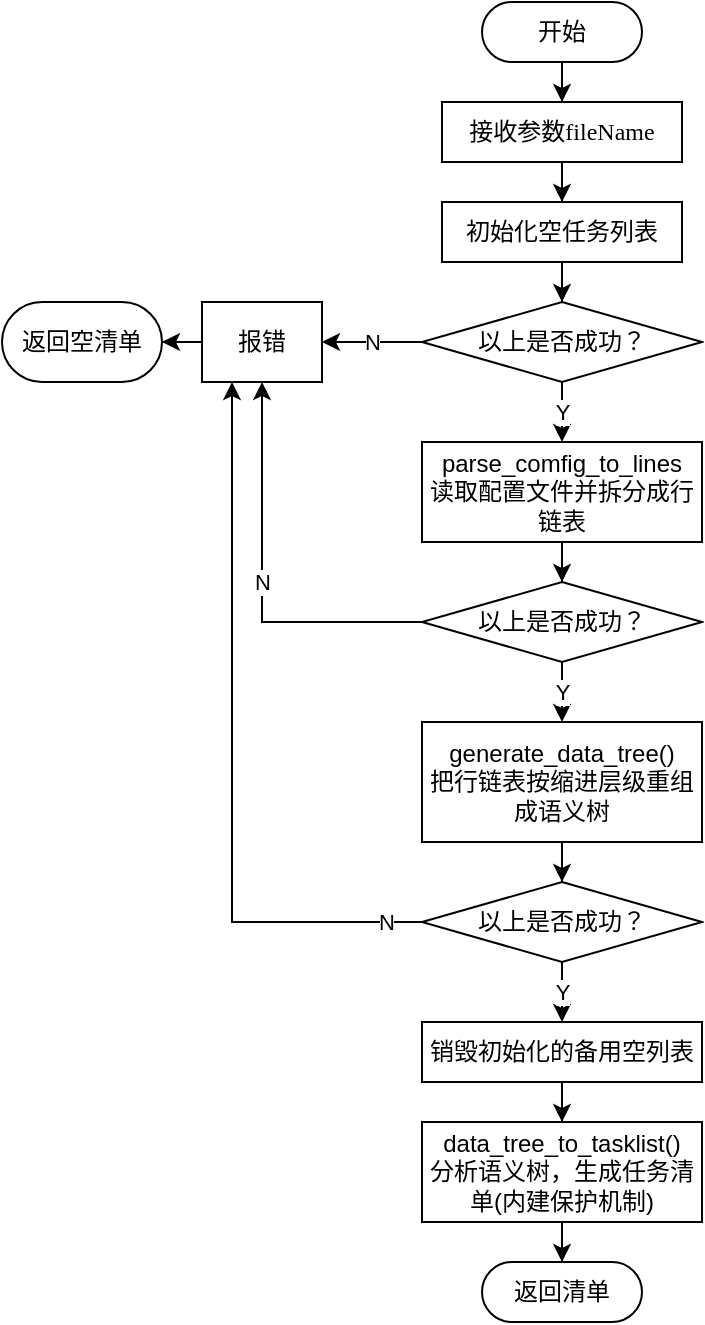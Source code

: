 <mxfile version="20.6.2" type="device" pages="4"><diagram id="YUxdODtr62KyW84giqYw" name="total"><mxGraphModel dx="903" dy="629" grid="1" gridSize="10" guides="1" tooltips="1" connect="1" arrows="1" fold="1" page="1" pageScale="1" pageWidth="1200" pageHeight="1920" math="0" shadow="0"><root><mxCell id="0"/><mxCell id="1" parent="0"/><mxCell id="4WrI3uHWa4znPudiafmS-1" value="" style="edgeStyle=orthogonalEdgeStyle;rounded=0;orthogonalLoop=1;jettySize=auto;html=1;startArrow=none;" edge="1" parent="1" source="SkOpZoUCTDHJ5r0DrFdy-3" target="4WrI3uHWa4znPudiafmS-4"><mxGeometry relative="1" as="geometry"/></mxCell><mxCell id="SkOpZoUCTDHJ5r0DrFdy-5" value="" style="edgeStyle=orthogonalEdgeStyle;rounded=0;orthogonalLoop=1;jettySize=auto;html=1;" edge="1" parent="1" source="4WrI3uHWa4znPudiafmS-2" target="SkOpZoUCTDHJ5r0DrFdy-3"><mxGeometry relative="1" as="geometry"/></mxCell><mxCell id="4WrI3uHWa4znPudiafmS-2" value="开始" style="rounded=1;whiteSpace=wrap;html=1;arcSize=50;" vertex="1" parent="1"><mxGeometry x="560" y="80" width="80" height="30" as="geometry"/></mxCell><mxCell id="4WrI3uHWa4znPudiafmS-3" value="" style="edgeStyle=orthogonalEdgeStyle;rounded=0;orthogonalLoop=1;jettySize=auto;html=1;fontFamily=Lucida Console;" edge="1" parent="1" source="4WrI3uHWa4znPudiafmS-4" target="SkOpZoUCTDHJ5r0DrFdy-1"><mxGeometry relative="1" as="geometry"><mxPoint x="600" y="200" as="targetPoint"/></mxGeometry></mxCell><mxCell id="4WrI3uHWa4znPudiafmS-4" value="&lt;font face=&quot;Lucida Console&quot;&gt;初始化空任务列表&lt;/font&gt;" style="rounded=0;whiteSpace=wrap;html=1;" vertex="1" parent="1"><mxGeometry x="540" y="180" width="120" height="30" as="geometry"/></mxCell><mxCell id="SkOpZoUCTDHJ5r0DrFdy-7" value="Y" style="edgeStyle=orthogonalEdgeStyle;rounded=0;orthogonalLoop=1;jettySize=auto;html=1;" edge="1" parent="1" source="SkOpZoUCTDHJ5r0DrFdy-1" target="SkOpZoUCTDHJ5r0DrFdy-6"><mxGeometry relative="1" as="geometry"/></mxCell><mxCell id="SkOpZoUCTDHJ5r0DrFdy-9" value="N" style="edgeStyle=orthogonalEdgeStyle;rounded=0;orthogonalLoop=1;jettySize=auto;html=1;" edge="1" parent="1" source="SkOpZoUCTDHJ5r0DrFdy-1" target="SkOpZoUCTDHJ5r0DrFdy-8"><mxGeometry relative="1" as="geometry"/></mxCell><mxCell id="SkOpZoUCTDHJ5r0DrFdy-1" value="以上是否成功？" style="rhombus;whiteSpace=wrap;html=1;rounded=0;" vertex="1" parent="1"><mxGeometry x="530" y="230" width="140" height="40" as="geometry"/></mxCell><mxCell id="SkOpZoUCTDHJ5r0DrFdy-3" value="&lt;font face=&quot;Lucida Console&quot;&gt;接收参数fileName&lt;/font&gt;" style="rounded=0;whiteSpace=wrap;html=1;" vertex="1" parent="1"><mxGeometry x="540" y="130" width="120" height="30" as="geometry"/></mxCell><mxCell id="SkOpZoUCTDHJ5r0DrFdy-17" value="" style="edgeStyle=orthogonalEdgeStyle;rounded=0;orthogonalLoop=1;jettySize=auto;html=1;" edge="1" parent="1" source="SkOpZoUCTDHJ5r0DrFdy-6" target="SkOpZoUCTDHJ5r0DrFdy-16"><mxGeometry relative="1" as="geometry"/></mxCell><mxCell id="SkOpZoUCTDHJ5r0DrFdy-6" value="parse_comfig_to_lines&lt;br&gt;读取配置文件并拆分成行链表" style="rounded=0;whiteSpace=wrap;html=1;" vertex="1" parent="1"><mxGeometry x="530" y="300" width="140" height="50" as="geometry"/></mxCell><mxCell id="SkOpZoUCTDHJ5r0DrFdy-11" value="" style="edgeStyle=orthogonalEdgeStyle;rounded=0;orthogonalLoop=1;jettySize=auto;html=1;" edge="1" parent="1" source="SkOpZoUCTDHJ5r0DrFdy-8" target="SkOpZoUCTDHJ5r0DrFdy-10"><mxGeometry relative="1" as="geometry"/></mxCell><mxCell id="SkOpZoUCTDHJ5r0DrFdy-8" value="&lt;font face=&quot;Lucida Console&quot;&gt;报错&lt;/font&gt;" style="rounded=0;whiteSpace=wrap;html=1;" vertex="1" parent="1"><mxGeometry x="420" y="230" width="60" height="40" as="geometry"/></mxCell><mxCell id="SkOpZoUCTDHJ5r0DrFdy-10" value="返回空清单" style="rounded=1;whiteSpace=wrap;html=1;arcSize=50;" vertex="1" parent="1"><mxGeometry x="320" y="230" width="80" height="40" as="geometry"/></mxCell><mxCell id="SkOpZoUCTDHJ5r0DrFdy-23" value="" style="edgeStyle=orthogonalEdgeStyle;rounded=0;orthogonalLoop=1;jettySize=auto;html=1;" edge="1" parent="1" source="SkOpZoUCTDHJ5r0DrFdy-12" target="SkOpZoUCTDHJ5r0DrFdy-25"><mxGeometry relative="1" as="geometry"><mxPoint x="790" y="510" as="targetPoint"/></mxGeometry></mxCell><mxCell id="SkOpZoUCTDHJ5r0DrFdy-12" value="generate_data_tree()&lt;br&gt;把行链表按缩进层级重组成语义树" style="rounded=0;whiteSpace=wrap;html=1;" vertex="1" parent="1"><mxGeometry x="530" y="440" width="140" height="60" as="geometry"/></mxCell><mxCell id="SkOpZoUCTDHJ5r0DrFdy-30" value="" style="edgeStyle=orthogonalEdgeStyle;rounded=0;orthogonalLoop=1;jettySize=auto;html=1;" edge="1" parent="1" source="SkOpZoUCTDHJ5r0DrFdy-14" target="SkOpZoUCTDHJ5r0DrFdy-29"><mxGeometry relative="1" as="geometry"/></mxCell><mxCell id="SkOpZoUCTDHJ5r0DrFdy-14" value="data_tree_to_tasklist()&lt;br&gt;分析语义树，生成任务清单(内建保护机制)" style="rounded=0;whiteSpace=wrap;html=1;" vertex="1" parent="1"><mxGeometry x="530" y="640" width="140" height="50" as="geometry"/></mxCell><mxCell id="SkOpZoUCTDHJ5r0DrFdy-18" value="N" style="edgeStyle=orthogonalEdgeStyle;rounded=0;orthogonalLoop=1;jettySize=auto;html=1;" edge="1" parent="1" source="SkOpZoUCTDHJ5r0DrFdy-16" target="SkOpZoUCTDHJ5r0DrFdy-8"><mxGeometry relative="1" as="geometry"/></mxCell><mxCell id="SkOpZoUCTDHJ5r0DrFdy-19" value="Y" style="edgeStyle=orthogonalEdgeStyle;rounded=0;orthogonalLoop=1;jettySize=auto;html=1;" edge="1" parent="1" source="SkOpZoUCTDHJ5r0DrFdy-16" target="SkOpZoUCTDHJ5r0DrFdy-12"><mxGeometry relative="1" as="geometry"/></mxCell><mxCell id="SkOpZoUCTDHJ5r0DrFdy-16" value="以上是否成功？" style="rhombus;whiteSpace=wrap;html=1;rounded=0;" vertex="1" parent="1"><mxGeometry x="530" y="370" width="140" height="40" as="geometry"/></mxCell><mxCell id="SkOpZoUCTDHJ5r0DrFdy-24" value="" style="edgeStyle=orthogonalEdgeStyle;rounded=0;orthogonalLoop=1;jettySize=auto;html=1;" edge="1" parent="1" source="SkOpZoUCTDHJ5r0DrFdy-22" target="SkOpZoUCTDHJ5r0DrFdy-14"><mxGeometry relative="1" as="geometry"/></mxCell><mxCell id="SkOpZoUCTDHJ5r0DrFdy-22" value="销毁初始化的备用空列表" style="rounded=0;whiteSpace=wrap;html=1;" vertex="1" parent="1"><mxGeometry x="530" y="590" width="140" height="30" as="geometry"/></mxCell><mxCell id="SkOpZoUCTDHJ5r0DrFdy-26" value="Y" style="edgeStyle=orthogonalEdgeStyle;rounded=0;orthogonalLoop=1;jettySize=auto;html=1;" edge="1" parent="1" source="SkOpZoUCTDHJ5r0DrFdy-25" target="SkOpZoUCTDHJ5r0DrFdy-22"><mxGeometry relative="1" as="geometry"/></mxCell><mxCell id="SkOpZoUCTDHJ5r0DrFdy-27" style="edgeStyle=orthogonalEdgeStyle;rounded=0;orthogonalLoop=1;jettySize=auto;html=1;entryX=0.25;entryY=1;entryDx=0;entryDy=0;" edge="1" parent="1" source="SkOpZoUCTDHJ5r0DrFdy-25" target="SkOpZoUCTDHJ5r0DrFdy-8"><mxGeometry relative="1" as="geometry"><mxPoint x="430" y="310" as="targetPoint"/></mxGeometry></mxCell><mxCell id="SkOpZoUCTDHJ5r0DrFdy-28" value="N" style="edgeLabel;html=1;align=center;verticalAlign=middle;resizable=0;points=[];" vertex="1" connectable="0" parent="SkOpZoUCTDHJ5r0DrFdy-27"><mxGeometry x="-0.901" relative="1" as="geometry"><mxPoint as="offset"/></mxGeometry></mxCell><mxCell id="SkOpZoUCTDHJ5r0DrFdy-25" value="以上是否成功？" style="rhombus;whiteSpace=wrap;html=1;rounded=0;" vertex="1" parent="1"><mxGeometry x="530" y="520" width="140" height="40" as="geometry"/></mxCell><mxCell id="SkOpZoUCTDHJ5r0DrFdy-29" value="返回清单" style="rounded=1;whiteSpace=wrap;html=1;arcSize=50;" vertex="1" parent="1"><mxGeometry x="560" y="710" width="80" height="30" as="geometry"/></mxCell></root></mxGraphModel></diagram><diagram id="DCgyr74LZz-VPFHmiEoO" name="parse_config_to_lines(char *)"><mxGraphModel dx="1038" dy="645" grid="1" gridSize="10" guides="1" tooltips="1" connect="1" arrows="1" fold="1" page="1" pageScale="1" pageWidth="1200" pageHeight="1920" math="0" shadow="0"><root><mxCell id="0"/><mxCell id="1" parent="0"/><mxCell id="VHVYpVzmPlSsRfHJ1H5M-3" value="" style="edgeStyle=orthogonalEdgeStyle;rounded=0;orthogonalLoop=1;jettySize=auto;html=1;" parent="1" source="VHVYpVzmPlSsRfHJ1H5M-1" target="VHVYpVzmPlSsRfHJ1H5M-2" edge="1"><mxGeometry relative="1" as="geometry"/></mxCell><mxCell id="VHVYpVzmPlSsRfHJ1H5M-1" value="开始" style="rounded=1;whiteSpace=wrap;html=1;arcSize=50;" parent="1" vertex="1"><mxGeometry x="560" y="60" width="80" height="40" as="geometry"/></mxCell><mxCell id="VHVYpVzmPlSsRfHJ1H5M-5" value="" style="edgeStyle=orthogonalEdgeStyle;rounded=0;orthogonalLoop=1;jettySize=auto;html=1;fontFamily=Lucida Console;" parent="1" source="VHVYpVzmPlSsRfHJ1H5M-2" target="VHVYpVzmPlSsRfHJ1H5M-4" edge="1"><mxGeometry relative="1" as="geometry"/></mxCell><mxCell id="VHVYpVzmPlSsRfHJ1H5M-2" value="&lt;font face=&quot;Lucida Console&quot;&gt;接收参数fileName&lt;/font&gt;" style="rounded=0;whiteSpace=wrap;html=1;" parent="1" vertex="1"><mxGeometry x="540" y="140" width="120" height="40" as="geometry"/></mxCell><mxCell id="VHVYpVzmPlSsRfHJ1H5M-11" value="" style="edgeStyle=orthogonalEdgeStyle;rounded=0;orthogonalLoop=1;jettySize=auto;html=1;fontFamily=Lucida Console;" parent="1" source="VHVYpVzmPlSsRfHJ1H5M-4" target="VHVYpVzmPlSsRfHJ1H5M-9" edge="1"><mxGeometry relative="1" as="geometry"><mxPoint x="600.029" y="290.012" as="targetPoint"/></mxGeometry></mxCell><mxCell id="VHVYpVzmPlSsRfHJ1H5M-4" value="&lt;font face=&quot;Lucida Console&quot;&gt;初始化parsed structure&lt;/font&gt;" style="rounded=0;whiteSpace=wrap;html=1;" parent="1" vertex="1"><mxGeometry x="540" y="220" width="120" height="40" as="geometry"/></mxCell><mxCell id="VHVYpVzmPlSsRfHJ1H5M-13" value="" style="edgeStyle=orthogonalEdgeStyle;rounded=0;orthogonalLoop=1;jettySize=auto;html=1;fontFamily=Lucida Console;fontSize=12;" parent="1" source="VHVYpVzmPlSsRfHJ1H5M-9" target="VHVYpVzmPlSsRfHJ1H5M-12" edge="1"><mxGeometry relative="1" as="geometry"/></mxCell><mxCell id="VHVYpVzmPlSsRfHJ1H5M-9" value="&lt;font face=&quot;Lucida Console&quot;&gt;打开文件fileName,得*&lt;span style=&quot;background-color: rgb(255, 255, 255);&quot;&gt;&lt;font style=&quot;font-size: 12px;&quot;&gt;cfg_file&lt;/font&gt;&lt;/span&gt;&lt;/font&gt;" style="rounded=0;whiteSpace=wrap;html=1;" parent="1" vertex="1"><mxGeometry x="540" y="300" width="120" height="40" as="geometry"/></mxCell><mxCell id="VHVYpVzmPlSsRfHJ1H5M-15" value="N" style="edgeStyle=orthogonalEdgeStyle;rounded=0;orthogonalLoop=1;jettySize=auto;html=1;fontFamily=Lucida Console;fontSize=12;" parent="1" source="VHVYpVzmPlSsRfHJ1H5M-12" target="VHVYpVzmPlSsRfHJ1H5M-14" edge="1"><mxGeometry relative="1" as="geometry"/></mxCell><mxCell id="VHVYpVzmPlSsRfHJ1H5M-19" value="Y" style="edgeStyle=orthogonalEdgeStyle;rounded=0;orthogonalLoop=1;jettySize=auto;html=1;fontFamily=Lucida Console;fontSize=12;" parent="1" source="VHVYpVzmPlSsRfHJ1H5M-12" target="VHVYpVzmPlSsRfHJ1H5M-18" edge="1"><mxGeometry x="0.2" relative="1" as="geometry"><mxPoint as="offset"/></mxGeometry></mxCell><mxCell id="VHVYpVzmPlSsRfHJ1H5M-12" value="以上是否成功？" style="rhombus;whiteSpace=wrap;html=1;rounded=0;" parent="1" vertex="1"><mxGeometry x="530" y="370" width="140" height="60" as="geometry"/></mxCell><mxCell id="VHVYpVzmPlSsRfHJ1H5M-14" value="报错退出" style="rounded=1;whiteSpace=wrap;html=1;arcSize=50;" parent="1" vertex="1"><mxGeometry x="240" y="380" width="80" height="40" as="geometry"/></mxCell><mxCell id="VHVYpVzmPlSsRfHJ1H5M-21" value="" style="edgeStyle=orthogonalEdgeStyle;rounded=0;orthogonalLoop=1;jettySize=auto;html=1;fontFamily=Lucida Console;fontSize=12;" parent="1" source="VHVYpVzmPlSsRfHJ1H5M-18" target="VHVYpVzmPlSsRfHJ1H5M-20" edge="1"><mxGeometry relative="1" as="geometry"/></mxCell><mxCell id="VHVYpVzmPlSsRfHJ1H5M-18" value="&lt;font face=&quot;Lucida Console&quot;&gt;初始化行缓冲区&lt;br&gt;char *buffer&lt;br&gt;&lt;/font&gt;" style="rounded=0;whiteSpace=wrap;html=1;" parent="1" vertex="1"><mxGeometry x="540" y="460" width="120" height="40" as="geometry"/></mxCell><mxCell id="VHVYpVzmPlSsRfHJ1H5M-23" value="" style="edgeStyle=orthogonalEdgeStyle;rounded=0;orthogonalLoop=1;jettySize=auto;html=1;fontFamily=Lucida Console;fontSize=12;" parent="1" source="VHVYpVzmPlSsRfHJ1H5M-20" target="VHVYpVzmPlSsRfHJ1H5M-22" edge="1"><mxGeometry relative="1" as="geometry"/></mxCell><mxCell id="VHVYpVzmPlSsRfHJ1H5M-20" value="&lt;font face=&quot;Lucida Console&quot;&gt;读入一行&lt;/font&gt;" style="rounded=0;whiteSpace=wrap;html=1;" parent="1" vertex="1"><mxGeometry x="540" y="540" width="120" height="40" as="geometry"/></mxCell><mxCell id="VHVYpVzmPlSsRfHJ1H5M-25" value="N" style="edgeStyle=orthogonalEdgeStyle;rounded=0;orthogonalLoop=1;jettySize=auto;html=1;fontFamily=Lucida Console;fontSize=12;" parent="1" source="VHVYpVzmPlSsRfHJ1H5M-22" target="VHVYpVzmPlSsRfHJ1H5M-24" edge="1"><mxGeometry x="0.2" relative="1" as="geometry"><mxPoint as="offset"/></mxGeometry></mxCell><mxCell id="VHVYpVzmPlSsRfHJ1H5M-27" value="Y" style="edgeStyle=orthogonalEdgeStyle;rounded=0;orthogonalLoop=1;jettySize=auto;html=1;fontFamily=Lucida Console;fontSize=12;" parent="1" source="VHVYpVzmPlSsRfHJ1H5M-22" target="VHVYpVzmPlSsRfHJ1H5M-26" edge="1"><mxGeometry x="-0.913" relative="1" as="geometry"><Array as="points"><mxPoint x="840" y="640"/><mxPoint x="840" y="1440"/></Array><mxPoint as="offset"/></mxGeometry></mxCell><mxCell id="VHVYpVzmPlSsRfHJ1H5M-22" value="&lt;font face=&quot;Lucida Console&quot;&gt;是否返回NULL?&lt;/font&gt;" style="rhombus;whiteSpace=wrap;html=1;rounded=0;" parent="1" vertex="1"><mxGeometry x="530" y="610" width="140" height="60" as="geometry"/></mxCell><mxCell id="VHVYpVzmPlSsRfHJ1H5M-29" value="" style="edgeStyle=orthogonalEdgeStyle;rounded=0;orthogonalLoop=1;jettySize=auto;html=1;fontFamily=Lucida Console;fontSize=12;" parent="1" source="VHVYpVzmPlSsRfHJ1H5M-24" target="VHVYpVzmPlSsRfHJ1H5M-28" edge="1"><mxGeometry relative="1" as="geometry"/></mxCell><mxCell id="VHVYpVzmPlSsRfHJ1H5M-24" value="&lt;font face=&quot;Lucida Console&quot;&gt;parsed_structure&lt;br&gt;末尾附加一个&lt;/font&gt;&lt;span style=&quot;font-family: &amp;quot;Lucida Console&amp;quot;;&quot;&gt;子节点&lt;/span&gt;&lt;font face=&quot;Lucida Console&quot;&gt;&lt;br&gt;&lt;/font&gt;" style="rounded=0;whiteSpace=wrap;html=1;" parent="1" vertex="1"><mxGeometry x="540" y="700" width="120" height="40" as="geometry"/></mxCell><mxCell id="VHVYpVzmPlSsRfHJ1H5M-53" value="" style="edgeStyle=orthogonalEdgeStyle;rounded=0;orthogonalLoop=1;jettySize=auto;html=1;fontFamily=Lucida Console;fontSize=12;" parent="1" source="VHVYpVzmPlSsRfHJ1H5M-26" target="VHVYpVzmPlSsRfHJ1H5M-52" edge="1"><mxGeometry relative="1" as="geometry"/></mxCell><mxCell id="VHVYpVzmPlSsRfHJ1H5M-26" value="最后一个节点接地" style="rounded=0;whiteSpace=wrap;html=1;" parent="1" vertex="1"><mxGeometry x="540" y="1420" width="120" height="40" as="geometry"/></mxCell><mxCell id="VHVYpVzmPlSsRfHJ1H5M-31" value="" style="edgeStyle=orthogonalEdgeStyle;rounded=0;orthogonalLoop=1;jettySize=auto;html=1;fontFamily=Lucida Console;fontSize=12;" parent="1" source="VHVYpVzmPlSsRfHJ1H5M-28" target="VHVYpVzmPlSsRfHJ1H5M-30" edge="1"><mxGeometry relative="1" as="geometry"/></mxCell><mxCell id="VHVYpVzmPlSsRfHJ1H5M-28" value="&lt;font face=&quot;Lucida Console&quot;&gt;计算缩进层级&lt;br&gt;放入子节点&lt;/font&gt;" style="rounded=0;whiteSpace=wrap;html=1;" parent="1" vertex="1"><mxGeometry x="540" y="780" width="120" height="40" as="geometry"/></mxCell><mxCell id="VHVYpVzmPlSsRfHJ1H5M-33" value="" style="edgeStyle=orthogonalEdgeStyle;rounded=0;orthogonalLoop=1;jettySize=auto;html=1;fontFamily=Lucida Console;fontSize=12;" parent="1" source="VHVYpVzmPlSsRfHJ1H5M-30" target="VHVYpVzmPlSsRfHJ1H5M-32" edge="1"><mxGeometry relative="1" as="geometry"/></mxCell><mxCell id="VHVYpVzmPlSsRfHJ1H5M-30" value="&lt;font face=&quot;Lucida Console&quot;&gt;读取一行直到&quot;:&quot;&lt;br&gt;放入末尾节点.name&lt;br&gt;&lt;/font&gt;" style="rounded=0;whiteSpace=wrap;html=1;" parent="1" vertex="1"><mxGeometry x="540" y="860" width="120" height="40" as="geometry"/></mxCell><mxCell id="VHVYpVzmPlSsRfHJ1H5M-35" value="" style="edgeStyle=orthogonalEdgeStyle;rounded=0;orthogonalLoop=1;jettySize=auto;html=1;fontFamily=Lucida Console;fontSize=12;" parent="1" source="VHVYpVzmPlSsRfHJ1H5M-32" target="VHVYpVzmPlSsRfHJ1H5M-36" edge="1"><mxGeometry relative="1" as="geometry"><mxPoint x="600" y="1040" as="targetPoint"/></mxGeometry></mxCell><mxCell id="VHVYpVzmPlSsRfHJ1H5M-32" value="&lt;font face=&quot;Lucida Console&quot;&gt;忽略&quot;: &quot;, 扫描剩下内容直到双引号闭合或行尾或碰到注释&lt;br&gt;&lt;/font&gt;" style="rounded=0;whiteSpace=wrap;html=1;" parent="1" vertex="1"><mxGeometry x="540" y="940" width="120" height="60" as="geometry"/></mxCell><mxCell id="VHVYpVzmPlSsRfHJ1H5M-38" value="0" style="edgeStyle=orthogonalEdgeStyle;rounded=0;orthogonalLoop=1;jettySize=auto;html=1;fontFamily=Lucida Console;fontSize=12;" parent="1" source="VHVYpVzmPlSsRfHJ1H5M-36" target="VHVYpVzmPlSsRfHJ1H5M-37" edge="1"><mxGeometry x="-0.7" relative="1" as="geometry"><mxPoint as="offset"/></mxGeometry></mxCell><mxCell id="VHVYpVzmPlSsRfHJ1H5M-40" value="-1" style="edgeStyle=orthogonalEdgeStyle;rounded=0;orthogonalLoop=1;jettySize=auto;html=1;fontFamily=Lucida Console;fontSize=12;" parent="1" source="VHVYpVzmPlSsRfHJ1H5M-36" target="VHVYpVzmPlSsRfHJ1H5M-39" edge="1"><mxGeometry x="-0.7" relative="1" as="geometry"><mxPoint as="offset"/></mxGeometry></mxCell><mxCell id="VHVYpVzmPlSsRfHJ1H5M-42" value="&amp;gt;0" style="edgeStyle=orthogonalEdgeStyle;rounded=0;orthogonalLoop=1;jettySize=auto;html=1;fontFamily=Lucida Console;fontSize=12;" parent="1" source="VHVYpVzmPlSsRfHJ1H5M-36" target="VHVYpVzmPlSsRfHJ1H5M-41" edge="1"><mxGeometry relative="1" as="geometry"/></mxCell><mxCell id="VHVYpVzmPlSsRfHJ1H5M-36" value="&lt;font face=&quot;Lucida Console&quot;&gt;判断大小&lt;/font&gt;" style="rhombus;whiteSpace=wrap;html=1;rounded=0;" parent="1" vertex="1"><mxGeometry x="530" y="1040" width="140" height="60" as="geometry"/></mxCell><mxCell id="VHVYpVzmPlSsRfHJ1H5M-47" style="edgeStyle=orthogonalEdgeStyle;rounded=0;orthogonalLoop=1;jettySize=auto;html=1;fontFamily=Lucida Console;fontSize=12;" parent="1" source="VHVYpVzmPlSsRfHJ1H5M-37" target="VHVYpVzmPlSsRfHJ1H5M-45" edge="1"><mxGeometry relative="1" as="geometry"><Array as="points"><mxPoint x="740" y="1340"/></Array></mxGeometry></mxCell><mxCell id="VHVYpVzmPlSsRfHJ1H5M-37" value="&lt;font face=&quot;Lucida Console&quot;&gt;末尾节点.value &lt;br&gt;= NULL&lt;/font&gt;" style="whiteSpace=wrap;html=1;rounded=0;" parent="1" vertex="1"><mxGeometry x="680" y="1180" width="120" height="40" as="geometry"/></mxCell><mxCell id="VHVYpVzmPlSsRfHJ1H5M-50" value="" style="edgeStyle=orthogonalEdgeStyle;rounded=0;orthogonalLoop=1;jettySize=auto;html=1;fontFamily=Lucida Console;fontSize=12;" parent="1" source="VHVYpVzmPlSsRfHJ1H5M-39" target="VHVYpVzmPlSsRfHJ1H5M-49" edge="1"><mxGeometry relative="1" as="geometry"/></mxCell><mxCell id="VHVYpVzmPlSsRfHJ1H5M-39" value="报错&quot;引号没有闭合&quot;" style="whiteSpace=wrap;html=1;rounded=0;" parent="1" vertex="1"><mxGeometry x="400" y="1180" width="120" height="40" as="geometry"/></mxCell><mxCell id="VHVYpVzmPlSsRfHJ1H5M-44" value="" style="edgeStyle=orthogonalEdgeStyle;rounded=0;orthogonalLoop=1;jettySize=auto;html=1;fontFamily=Lucida Console;fontSize=12;" parent="1" source="VHVYpVzmPlSsRfHJ1H5M-41" target="VHVYpVzmPlSsRfHJ1H5M-43" edge="1"><mxGeometry relative="1" as="geometry"/></mxCell><mxCell id="VHVYpVzmPlSsRfHJ1H5M-41" value="&lt;font face=&quot;Lucida Console&quot;&gt;末尾节点申请内存&lt;/font&gt;" style="whiteSpace=wrap;html=1;rounded=0;" parent="1" vertex="1"><mxGeometry x="540" y="1140" width="120" height="40" as="geometry"/></mxCell><mxCell id="VHVYpVzmPlSsRfHJ1H5M-46" value="" style="edgeStyle=orthogonalEdgeStyle;rounded=0;orthogonalLoop=1;jettySize=auto;html=1;fontFamily=Lucida Console;fontSize=12;" parent="1" source="VHVYpVzmPlSsRfHJ1H5M-43" target="VHVYpVzmPlSsRfHJ1H5M-45" edge="1"><mxGeometry relative="1" as="geometry"/></mxCell><mxCell id="VHVYpVzmPlSsRfHJ1H5M-43" value="&lt;font face=&quot;Lucida Console&quot;&gt;copy末尾节点&lt;/font&gt;" style="whiteSpace=wrap;html=1;rounded=0;" parent="1" vertex="1"><mxGeometry x="540" y="1220" width="120" height="40" as="geometry"/></mxCell><mxCell id="VHVYpVzmPlSsRfHJ1H5M-51" style="edgeStyle=orthogonalEdgeStyle;rounded=0;orthogonalLoop=1;jettySize=auto;html=1;entryX=0;entryY=0.5;entryDx=0;entryDy=0;fontFamily=Lucida Console;fontSize=12;" parent="1" source="VHVYpVzmPlSsRfHJ1H5M-45" target="VHVYpVzmPlSsRfHJ1H5M-22" edge="1"><mxGeometry relative="1" as="geometry"><Array as="points"><mxPoint x="380" y="1340"/><mxPoint x="380" y="640"/></Array></mxGeometry></mxCell><mxCell id="VHVYpVzmPlSsRfHJ1H5M-45" value="指针移动到尾节点" style="whiteSpace=wrap;html=1;rounded=0;" parent="1" vertex="1"><mxGeometry x="540" y="1320" width="120" height="40" as="geometry"/></mxCell><mxCell id="VHVYpVzmPlSsRfHJ1H5M-49" value="退出" style="rounded=1;whiteSpace=wrap;html=1;arcSize=50;" parent="1" vertex="1"><mxGeometry x="240" y="1180" width="80" height="40" as="geometry"/></mxCell><mxCell id="VHVYpVzmPlSsRfHJ1H5M-55" value="" style="edgeStyle=orthogonalEdgeStyle;rounded=0;orthogonalLoop=1;jettySize=auto;html=1;fontFamily=Lucida Console;fontSize=12;" parent="1" source="VHVYpVzmPlSsRfHJ1H5M-52" target="VHVYpVzmPlSsRfHJ1H5M-54" edge="1"><mxGeometry relative="1" as="geometry"/></mxCell><mxCell id="VHVYpVzmPlSsRfHJ1H5M-52" value="还原文本行链表的Current元素" style="rounded=0;whiteSpace=wrap;html=1;" parent="1" vertex="1"><mxGeometry x="540" y="1500" width="120" height="40" as="geometry"/></mxCell><mxCell id="VHVYpVzmPlSsRfHJ1H5M-54" value="返回链表" style="rounded=1;whiteSpace=wrap;html=1;arcSize=50;" parent="1" vertex="1"><mxGeometry x="550" y="1580" width="100" height="40" as="geometry"/></mxCell></root></mxGraphModel></diagram><diagram id="jrMFqXt75p842jGojLew" name="generate_data_tree"><mxGraphModel dx="148" dy="179" grid="1" gridSize="10" guides="1" tooltips="1" connect="1" arrows="1" fold="1" page="1" pageScale="1" pageWidth="1920" pageHeight="1200" math="0" shadow="0"><root><mxCell id="0"/><mxCell id="1" parent="0"/><mxCell id="JCz-xa9GscAq3Do1sqIe-3" value="" style="edgeStyle=orthogonalEdgeStyle;rounded=0;orthogonalLoop=1;jettySize=auto;html=1;" parent="1" source="JCz-xa9GscAq3Do1sqIe-1" target="JCz-xa9GscAq3Do1sqIe-2" edge="1"><mxGeometry relative="1" as="geometry"/></mxCell><mxCell id="JCz-xa9GscAq3Do1sqIe-1" value="开始" style="rounded=1;whiteSpace=wrap;html=1;arcSize=50;" parent="1" vertex="1"><mxGeometry x="920" y="40" width="80" height="40" as="geometry"/></mxCell><mxCell id="5zkgvhxFY956qeXhgyEp-2" value="" style="edgeStyle=orthogonalEdgeStyle;rounded=0;orthogonalLoop=1;jettySize=auto;html=1;fontColor=#000000;" parent="1" source="JCz-xa9GscAq3Do1sqIe-2" target="5zkgvhxFY956qeXhgyEp-1" edge="1"><mxGeometry relative="1" as="geometry"/></mxCell><mxCell id="JCz-xa9GscAq3Do1sqIe-2" value="&lt;font style=&quot;font-size: 12px;&quot; face=&quot;Lucida Console&quot;&gt;接受参数parsed_text&lt;/font&gt;&lt;span style=&quot;font-family: &amp;quot;Lucida Console&amp;quot;; background-color: rgb(255, 255, 255);&quot;&gt;并检查&lt;/span&gt;&lt;font style=&quot;font-size: 12px;&quot; face=&quot;Lucida Console&quot;&gt;&lt;br&gt;&lt;/font&gt;" style="rounded=0;whiteSpace=wrap;html=1;" parent="1" vertex="1"><mxGeometry x="900" y="100" width="120" height="60" as="geometry"/></mxCell><mxCell id="5zkgvhxFY956qeXhgyEp-4" value="" style="edgeStyle=orthogonalEdgeStyle;rounded=0;orthogonalLoop=1;jettySize=auto;html=1;fontFamily=Lucida Console;fontColor=#000000;" parent="1" source="5zkgvhxFY956qeXhgyEp-1" target="5zkgvhxFY956qeXhgyEp-3" edge="1"><mxGeometry relative="1" as="geometry"><Array as="points"><mxPoint x="960" y="250"/><mxPoint x="960" y="250"/></Array></mxGeometry></mxCell><mxCell id="5zkgvhxFY956qeXhgyEp-1" value="&lt;font face=&quot;Lucida Console&quot;&gt;取出头节点指针为parsed_head&lt;/font&gt;" style="rounded=0;whiteSpace=wrap;html=1;" parent="1" vertex="1"><mxGeometry x="900" y="180" width="120" height="40" as="geometry"/></mxCell><mxCell id="5zkgvhxFY956qeXhgyEp-13" value="" style="swimlane;startSize=0;fontFamily=Lucida Console;fontSize=12;fontColor=#000000;dashed=1;" parent="1" vertex="1"><mxGeometry x="860" y="460" width="200" height="200" as="geometry"><mxRectangle x="460" y="500" width="50" height="40" as="alternateBounds"/></mxGeometry></mxCell><mxCell id="5zkgvhxFY956qeXhgyEp-6" value="创建指针栈" style="rounded=0;whiteSpace=wrap;html=1;" parent="5zkgvhxFY956qeXhgyEp-13" vertex="1"><mxGeometry x="40" y="20" width="120" height="40" as="geometry"/></mxCell><mxCell id="5zkgvhxFY956qeXhgyEp-8" value="栈底指向头节点" style="rounded=0;whiteSpace=wrap;html=1;" parent="5zkgvhxFY956qeXhgyEp-13" vertex="1"><mxGeometry x="40" y="80" width="120" height="40" as="geometry"/></mxCell><mxCell id="5zkgvhxFY956qeXhgyEp-9" value="" style="edgeStyle=orthogonalEdgeStyle;rounded=0;orthogonalLoop=1;jettySize=auto;html=1;fontFamily=Lucida Console;fontColor=#000000;" parent="5zkgvhxFY956qeXhgyEp-13" source="5zkgvhxFY956qeXhgyEp-6" target="5zkgvhxFY956qeXhgyEp-8" edge="1"><mxGeometry relative="1" as="geometry"/></mxCell><mxCell id="5zkgvhxFY956qeXhgyEp-10" value="栈顶与栈底下移一位" style="rounded=0;whiteSpace=wrap;html=1;" parent="5zkgvhxFY956qeXhgyEp-13" vertex="1"><mxGeometry x="40" y="140" width="120" height="40" as="geometry"/></mxCell><mxCell id="5zkgvhxFY956qeXhgyEp-11" value="" style="edgeStyle=orthogonalEdgeStyle;rounded=0;orthogonalLoop=1;jettySize=auto;html=1;fontFamily=Lucida Console;fontColor=#000000;" parent="5zkgvhxFY956qeXhgyEp-13" source="5zkgvhxFY956qeXhgyEp-8" target="5zkgvhxFY956qeXhgyEp-10" edge="1"><mxGeometry relative="1" as="geometry"/></mxCell><mxCell id="-pHp9-1YY1xkFoAtZjyM-2" value="" style="edgeStyle=orthogonalEdgeStyle;rounded=0;orthogonalLoop=1;jettySize=auto;html=1;" edge="1" parent="1" source="5zkgvhxFY956qeXhgyEp-15" target="-pHp9-1YY1xkFoAtZjyM-1"><mxGeometry relative="1" as="geometry"/></mxCell><mxCell id="5zkgvhxFY956qeXhgyEp-15" value="&lt;font face=&quot;Lucida Console&quot;&gt;令ptr_op指向head-&amp;gt;child&lt;br&gt;&lt;/font&gt;" style="rounded=0;whiteSpace=wrap;html=1;" parent="1" vertex="1"><mxGeometry x="870" y="690" width="180" height="40" as="geometry"/></mxCell><mxCell id="5zkgvhxFY956qeXhgyEp-16" value="" style="edgeStyle=orthogonalEdgeStyle;rounded=0;orthogonalLoop=1;jettySize=auto;html=1;fontFamily=Lucida Console;fontSize=12;fontColor=#000000;" parent="1" source="5zkgvhxFY956qeXhgyEp-10" target="5zkgvhxFY956qeXhgyEp-15" edge="1"><mxGeometry relative="1" as="geometry"/></mxCell><mxCell id="5zkgvhxFY956qeXhgyEp-21" style="edgeStyle=orthogonalEdgeStyle;rounded=0;orthogonalLoop=1;jettySize=auto;html=1;fontFamily=Lucida Console;fontSize=12;fontColor=#000000;" parent="1" source="5zkgvhxFY956qeXhgyEp-19" target="5zkgvhxFY956qeXhgyEp-6" edge="1"><mxGeometry relative="1" as="geometry"/></mxCell><mxCell id="5zkgvhxFY956qeXhgyEp-22" value="" style="swimlane;startSize=0;fontFamily=Lucida Console;fontSize=12;fontColor=#000000;dashed=1;" parent="1" vertex="1"><mxGeometry x="860" y="240" width="200" height="200" as="geometry"><mxRectangle x="460" y="280" width="50" height="40" as="alternateBounds"/></mxGeometry></mxCell><mxCell id="5zkgvhxFY956qeXhgyEp-25" value="" style="edgeStyle=orthogonalEdgeStyle;rounded=0;orthogonalLoop=1;jettySize=auto;html=1;fontFamily=Lucida Console;fontColor=#000000;" parent="5zkgvhxFY956qeXhgyEp-22" edge="1"><mxGeometry relative="1" as="geometry"><mxPoint x="100" y="60" as="sourcePoint"/></mxGeometry></mxCell><mxCell id="5zkgvhxFY956qeXhgyEp-27" value="" style="edgeStyle=orthogonalEdgeStyle;rounded=0;orthogonalLoop=1;jettySize=auto;html=1;fontFamily=Lucida Console;fontColor=#000000;" parent="5zkgvhxFY956qeXhgyEp-22" edge="1"><mxGeometry relative="1" as="geometry"><mxPoint x="100" y="120" as="sourcePoint"/></mxGeometry></mxCell><mxCell id="5zkgvhxFY956qeXhgyEp-28" value="&lt;i&gt;使头节点成为所有元素的父节点&lt;/i&gt;" style="text;html=1;strokeColor=none;fillColor=none;align=center;verticalAlign=middle;whiteSpace=wrap;rounded=0;dashed=1;fontFamily=Lucida Console;fontSize=12;fontColor=#000000;" parent="5zkgvhxFY956qeXhgyEp-22" vertex="1"><mxGeometry y="160" width="100" height="40" as="geometry"/></mxCell><mxCell id="5zkgvhxFY956qeXhgyEp-19" value="&lt;font face=&quot;Lucida Console&quot;&gt;&lt;b&gt;令下一级的父节点为HEAD&lt;/b&gt;&lt;br&gt;&lt;/font&gt;" style="rounded=0;whiteSpace=wrap;html=1;" parent="5zkgvhxFY956qeXhgyEp-22" vertex="1"><mxGeometry x="40" y="100" width="120" height="40" as="geometry"/></mxCell><mxCell id="5zkgvhxFY956qeXhgyEp-3" value="&lt;font face=&quot;Lucida Console&quot;&gt;&lt;b&gt;令头节点的子节点指针指向下一节点&lt;/b&gt;，next指针置空，&lt;br&gt;&lt;/font&gt;" style="rounded=0;whiteSpace=wrap;html=1;" parent="5zkgvhxFY956qeXhgyEp-22" vertex="1"><mxGeometry x="40" y="20" width="120" height="60" as="geometry"/></mxCell><mxCell id="5zkgvhxFY956qeXhgyEp-20" value="" style="edgeStyle=orthogonalEdgeStyle;rounded=0;orthogonalLoop=1;jettySize=auto;html=1;fontFamily=Lucida Console;fontSize=12;fontColor=#000000;" parent="5zkgvhxFY956qeXhgyEp-22" source="5zkgvhxFY956qeXhgyEp-3" target="5zkgvhxFY956qeXhgyEp-19" edge="1"><mxGeometry relative="1" as="geometry"/></mxCell><mxCell id="-pHp9-1YY1xkFoAtZjyM-3" value="" style="edgeStyle=orthogonalEdgeStyle;rounded=0;orthogonalLoop=1;jettySize=auto;html=1;" edge="1" parent="1" source="-pHp9-1YY1xkFoAtZjyM-1" target="lBEroDacg5h872q57zW0-1"><mxGeometry relative="1" as="geometry"><mxPoint x="960" y="840.0" as="targetPoint"/></mxGeometry></mxCell><mxCell id="-pHp9-1YY1xkFoAtZjyM-1" value="&lt;font face=&quot;Lucida Console&quot;&gt;令ptr_prev指向head&lt;br&gt;&lt;/font&gt;" style="rounded=0;whiteSpace=wrap;html=1;" vertex="1" parent="1"><mxGeometry x="870" y="760" width="180" height="40" as="geometry"/></mxCell><mxCell id="lBEroDacg5h872q57zW0-4" value="&lt;font face=&quot;Lucida Console&quot;&gt;Y&lt;/font&gt;" style="edgeStyle=orthogonalEdgeStyle;rounded=0;orthogonalLoop=1;jettySize=auto;html=1;" edge="1" parent="1" source="lBEroDacg5h872q57zW0-1" target="lBEroDacg5h872q57zW0-3"><mxGeometry relative="1" as="geometry"/></mxCell><mxCell id="lBEroDacg5h872q57zW0-6" value="&lt;font face=&quot;Lucida Console&quot;&gt;N&lt;/font&gt;" style="edgeStyle=orthogonalEdgeStyle;rounded=0;orthogonalLoop=1;jettySize=auto;html=1;" edge="1" parent="1" source="lBEroDacg5h872q57zW0-1" target="lBEroDacg5h872q57zW0-5"><mxGeometry relative="1" as="geometry"><Array as="points"><mxPoint x="1400" y="880"/><mxPoint x="1400" y="2270"/></Array></mxGeometry></mxCell><mxCell id="lBEroDacg5h872q57zW0-1" value="&lt;span style=&quot;font-family: &amp;quot;Lucida Console&amp;quot;;&quot;&gt;ptr_op != NULL?&lt;br&gt;&lt;/span&gt;" style="rhombus;whiteSpace=wrap;html=1;rounded=0;" vertex="1" parent="1"><mxGeometry x="890" y="850" width="140" height="60" as="geometry"/></mxCell><mxCell id="lBEroDacg5h872q57zW0-8" value="" style="edgeStyle=orthogonalEdgeStyle;rounded=0;orthogonalLoop=1;jettySize=auto;html=1;fontFamily=Lucida Console;" edge="1" parent="1" source="lBEroDacg5h872q57zW0-3" target="lBEroDacg5h872q57zW0-7"><mxGeometry relative="1" as="geometry"/></mxCell><mxCell id="lBEroDacg5h872q57zW0-3" value="&lt;font face=&quot;Lucida Console&quot;&gt;top = base+ptr_op.level&lt;br&gt;&lt;/font&gt;" style="rounded=0;whiteSpace=wrap;html=1;" vertex="1" parent="1"><mxGeometry x="860" y="960" width="200" height="40" as="geometry"/></mxCell><mxCell id="lBEroDacg5h872q57zW0-76" style="edgeStyle=orthogonalEdgeStyle;rounded=0;orthogonalLoop=1;jettySize=auto;html=1;fontFamily=Lucida Console;" edge="1" parent="1" source="lBEroDacg5h872q57zW0-5" target="lBEroDacg5h872q57zW0-75"><mxGeometry relative="1" as="geometry"/></mxCell><mxCell id="lBEroDacg5h872q57zW0-5" value="&lt;font face=&quot;Lucida Console&quot;&gt;头节点的的next置空&lt;br&gt;&lt;/font&gt;" style="rounded=0;whiteSpace=wrap;html=1;" vertex="1" parent="1"><mxGeometry x="870" y="2250" width="180" height="40" as="geometry"/></mxCell><mxCell id="lBEroDacg5h872q57zW0-15" value="" style="edgeStyle=orthogonalEdgeStyle;rounded=0;orthogonalLoop=1;jettySize=auto;html=1;fontFamily=Lucida Console;" edge="1" parent="1" source="lBEroDacg5h872q57zW0-7" target="lBEroDacg5h872q57zW0-12"><mxGeometry relative="1" as="geometry"/></mxCell><mxCell id="lBEroDacg5h872q57zW0-7" value="&lt;font face=&quot;Lucida Console&quot;&gt;令n = ptr_op.level -&amp;nbsp; ptr_prev.level&lt;br&gt;&lt;/font&gt;" style="rounded=0;whiteSpace=wrap;html=1;" vertex="1" parent="1"><mxGeometry x="860" y="1040" width="200" height="40" as="geometry"/></mxCell><mxCell id="lBEroDacg5h872q57zW0-12" value="&lt;span style=&quot;font-family: &amp;quot;Lucida Console&amp;quot;;&quot;&gt;n &amp;lt;= 2?&lt;br&gt;&lt;/span&gt;" style="rhombus;whiteSpace=wrap;html=1;rounded=0;" vertex="1" parent="1"><mxGeometry x="890" y="1130" width="140" height="60" as="geometry"/></mxCell><mxCell id="lBEroDacg5h872q57zW0-13" value="&lt;font face=&quot;Lucida Console&quot;&gt;N&lt;/font&gt;" style="edgeStyle=orthogonalEdgeStyle;rounded=0;orthogonalLoop=1;jettySize=auto;html=1;" edge="1" source="lBEroDacg5h872q57zW0-12" parent="1" target="lBEroDacg5h872q57zW0-34"><mxGeometry relative="1" as="geometry"><mxPoint x="1080" y="1250" as="targetPoint"/></mxGeometry></mxCell><mxCell id="lBEroDacg5h872q57zW0-14" value="&lt;font face=&quot;Lucida Console&quot;&gt;Y&lt;/font&gt;" style="edgeStyle=orthogonalEdgeStyle;rounded=0;orthogonalLoop=1;jettySize=auto;html=1;" edge="1" source="lBEroDacg5h872q57zW0-12" parent="1" target="lBEroDacg5h872q57zW0-18"><mxGeometry x="-0.767" relative="1" as="geometry"><mxPoint x="720" y="1160" as="targetPoint"/><Array as="points"/><mxPoint as="offset"/></mxGeometry></mxCell><mxCell id="lBEroDacg5h872q57zW0-20" style="edgeStyle=orthogonalEdgeStyle;rounded=0;orthogonalLoop=1;jettySize=auto;html=1;fontFamily=Lucida Console;" edge="1" parent="1" source="lBEroDacg5h872q57zW0-18" target="lBEroDacg5h872q57zW0-19"><mxGeometry relative="1" as="geometry"/></mxCell><mxCell id="lBEroDacg5h872q57zW0-18" value="&lt;font face=&quot;Lucida Console&quot;&gt;报错&quot;Syntax Error&quot;&lt;br&gt;&lt;/font&gt;" style="rounded=0;whiteSpace=wrap;html=1;" vertex="1" parent="1"><mxGeometry x="340" y="1140" width="120" height="40" as="geometry"/></mxCell><mxCell id="lBEroDacg5h872q57zW0-19" value="返回NULL" style="shape=parallelogram;perimeter=parallelogramPerimeter;whiteSpace=wrap;html=1;fixedSize=1;fontFamily=Lucida Console;" vertex="1" parent="1"><mxGeometry x="170" y="1140" width="100" height="40" as="geometry"/></mxCell><mxCell id="lBEroDacg5h872q57zW0-23" value="1" style="edgeStyle=orthogonalEdgeStyle;rounded=0;orthogonalLoop=1;jettySize=auto;html=1;fontFamily=Lucida Console;" edge="1" parent="1" source="lBEroDacg5h872q57zW0-21" target="lBEroDacg5h872q57zW0-22"><mxGeometry x="-0.793" relative="1" as="geometry"><mxPoint as="offset"/></mxGeometry></mxCell><mxCell id="lBEroDacg5h872q57zW0-25" value="0" style="edgeStyle=orthogonalEdgeStyle;rounded=0;orthogonalLoop=1;jettySize=auto;html=1;fontFamily=Lucida Console;" edge="1" parent="1" source="lBEroDacg5h872q57zW0-21" target="lBEroDacg5h872q57zW0-45"><mxGeometry relative="1" as="geometry"><mxPoint x="960" y="1480" as="targetPoint"/></mxGeometry></mxCell><mxCell id="lBEroDacg5h872q57zW0-27" value="default" style="edgeStyle=orthogonalEdgeStyle;rounded=0;orthogonalLoop=1;jettySize=auto;html=1;fontFamily=Lucida Console;" edge="1" parent="1" source="lBEroDacg5h872q57zW0-21" target="lBEroDacg5h872q57zW0-50"><mxGeometry x="-0.586" relative="1" as="geometry"><mxPoint x="1260" y="1400" as="targetPoint"/><mxPoint as="offset"/></mxGeometry></mxCell><mxCell id="lBEroDacg5h872q57zW0-21" value="&lt;span style=&quot;font-family: &amp;quot;Lucida Console&amp;quot;;&quot;&gt;switch(n)&lt;br&gt;&lt;/span&gt;" style="rhombus;whiteSpace=wrap;html=1;rounded=0;" vertex="1" parent="1"><mxGeometry x="890" y="1330" width="140" height="60" as="geometry"/></mxCell><mxCell id="lBEroDacg5h872q57zW0-28" value="当前节点是上一个的子节点" style="text;html=1;strokeColor=none;fillColor=none;align=center;verticalAlign=middle;whiteSpace=wrap;rounded=0;fontFamily=Lucida Console;" vertex="1" parent="1"><mxGeometry x="800" y="1320" width="80" height="30" as="geometry"/></mxCell><mxCell id="lBEroDacg5h872q57zW0-29" value="当前节点在上一个子节点的上面" style="text;html=1;strokeColor=none;fillColor=none;align=center;verticalAlign=middle;whiteSpace=wrap;rounded=0;fontFamily=Lucida Console;" vertex="1" parent="1"><mxGeometry x="1040" y="1320" width="90" height="30" as="geometry"/></mxCell><mxCell id="lBEroDacg5h872q57zW0-30" value="当前节点与上一个节点同级" style="text;html=1;strokeColor=none;fillColor=none;align=center;verticalAlign=middle;whiteSpace=wrap;rounded=0;fontFamily=Lucida Console;" vertex="1" parent="1"><mxGeometry x="970" y="1400" width="80" height="30" as="geometry"/></mxCell><mxCell id="lBEroDacg5h872q57zW0-31" value="" style="swimlane;startSize=0;fontFamily=Lucida Console;dashed=1;" vertex="1" parent="1"><mxGeometry x="560" y="1400" width="200" height="280" as="geometry"/></mxCell><mxCell id="lBEroDacg5h872q57zW0-38" value="" style="edgeStyle=orthogonalEdgeStyle;rounded=0;orthogonalLoop=1;jettySize=auto;html=1;fontFamily=Lucida Console;" edge="1" parent="lBEroDacg5h872q57zW0-31" source="lBEroDacg5h872q57zW0-32" target="lBEroDacg5h872q57zW0-37"><mxGeometry relative="1" as="geometry"/></mxCell><mxCell id="lBEroDacg5h872q57zW0-32" value="&lt;font face=&quot;Lucida Console&quot;&gt;ptr_prev-&amp;gt;child = ptr-&amp;gt;op&lt;br&gt;&lt;/font&gt;" style="rounded=0;whiteSpace=wrap;html=1;" vertex="1" parent="lBEroDacg5h872q57zW0-31"><mxGeometry x="20" y="100" width="160" height="40" as="geometry"/></mxCell><mxCell id="lBEroDacg5h872q57zW0-37" value="&lt;font face=&quot;Lucida Console&quot;&gt;ptmp = ptr_prev&lt;br&gt;&lt;/font&gt;" style="rounded=0;whiteSpace=wrap;html=1;" vertex="1" parent="lBEroDacg5h872q57zW0-31"><mxGeometry x="20" y="180" width="160" height="40" as="geometry"/></mxCell><mxCell id="lBEroDacg5h872q57zW0-39" value="ptr_prev与ptr_op建立父子关系" style="text;html=1;strokeColor=none;fillColor=none;align=center;verticalAlign=middle;whiteSpace=wrap;rounded=0;dashed=1;fontFamily=Lucida Console;" vertex="1" parent="lBEroDacg5h872q57zW0-31"><mxGeometry y="220" width="90" height="60" as="geometry"/></mxCell><mxCell id="lBEroDacg5h872q57zW0-22" value="&lt;font face=&quot;Lucida Console&quot;&gt;ptr_op-&amp;gt;parent = ptr_prev&lt;br&gt;&lt;/font&gt;" style="rounded=0;whiteSpace=wrap;html=1;" vertex="1" parent="lBEroDacg5h872q57zW0-31"><mxGeometry x="20" y="20" width="160" height="40" as="geometry"/></mxCell><mxCell id="lBEroDacg5h872q57zW0-33" value="" style="edgeStyle=orthogonalEdgeStyle;rounded=0;orthogonalLoop=1;jettySize=auto;html=1;fontFamily=Lucida Console;" edge="1" parent="lBEroDacg5h872q57zW0-31" source="lBEroDacg5h872q57zW0-22" target="lBEroDacg5h872q57zW0-32"><mxGeometry relative="1" as="geometry"/></mxCell><mxCell id="lBEroDacg5h872q57zW0-35" value="" style="edgeStyle=orthogonalEdgeStyle;rounded=0;orthogonalLoop=1;jettySize=auto;html=1;fontFamily=Lucida Console;" edge="1" parent="1" source="lBEroDacg5h872q57zW0-34" target="lBEroDacg5h872q57zW0-21"><mxGeometry relative="1" as="geometry"/></mxCell><mxCell id="lBEroDacg5h872q57zW0-34" value="&lt;font face=&quot;Lucida Console&quot;&gt;定义指针ptmp用于寻找ptr_op的父节点&lt;br&gt;&lt;/font&gt;" style="rounded=0;whiteSpace=wrap;html=1;" vertex="1" parent="1"><mxGeometry x="880" y="1240" width="160" height="40" as="geometry"/></mxCell><mxCell id="lBEroDacg5h872q57zW0-40" value="" style="swimlane;startSize=0;fontFamily=Lucida Console;dashed=1;" vertex="1" parent="1"><mxGeometry x="860" y="1440" width="200" height="240" as="geometry"><mxRectangle x="860" y="1480" width="50" height="40" as="alternateBounds"/></mxGeometry></mxCell><mxCell id="lBEroDacg5h872q57zW0-43" value="&lt;font face=&quot;Lucida Console&quot;&gt;ptmp = ptr_op-&amp;gt;parent&lt;br&gt;&lt;/font&gt;" style="rounded=0;whiteSpace=wrap;html=1;" vertex="1" parent="lBEroDacg5h872q57zW0-40"><mxGeometry x="20" y="120" width="160" height="40" as="geometry"/></mxCell><mxCell id="lBEroDacg5h872q57zW0-44" value="ptr_prev与ptr_op的父节点建立父子关系" style="text;html=1;strokeColor=none;fillColor=none;align=center;verticalAlign=middle;whiteSpace=wrap;rounded=0;dashed=1;fontFamily=Lucida Console;" vertex="1" parent="lBEroDacg5h872q57zW0-40"><mxGeometry y="180" width="90" height="60" as="geometry"/></mxCell><mxCell id="lBEroDacg5h872q57zW0-45" value="&lt;font face=&quot;Lucida Console&quot;&gt;ptr_op-&amp;gt;parent = ptr_prev-&amp;gt;parent&lt;br&gt;&lt;/font&gt;" style="rounded=0;whiteSpace=wrap;html=1;" vertex="1" parent="lBEroDacg5h872q57zW0-40"><mxGeometry x="20" y="20" width="160" height="40" as="geometry"/></mxCell><mxCell id="lBEroDacg5h872q57zW0-46" value="" style="edgeStyle=orthogonalEdgeStyle;rounded=0;orthogonalLoop=1;jettySize=auto;html=1;fontFamily=Lucida Console;" edge="1" parent="lBEroDacg5h872q57zW0-40" source="lBEroDacg5h872q57zW0-45" target="lBEroDacg5h872q57zW0-43"><mxGeometry relative="1" as="geometry"><mxPoint x="100.0" y="100" as="targetPoint"/></mxGeometry></mxCell><mxCell id="lBEroDacg5h872q57zW0-47" value="" style="swimlane;startSize=0;fontFamily=Lucida Console;dashed=1;" vertex="1" parent="1"><mxGeometry x="1160" y="1440" width="200" height="240" as="geometry"/></mxCell><mxCell id="lBEroDacg5h872q57zW0-48" value="&lt;font face=&quot;Lucida Console&quot;&gt;ptmp = ptr_op-&amp;gt;parent&lt;br&gt;&lt;/font&gt;" style="rounded=0;whiteSpace=wrap;html=1;" vertex="1" parent="lBEroDacg5h872q57zW0-47"><mxGeometry x="20" y="120" width="160" height="40" as="geometry"/></mxCell><mxCell id="lBEroDacg5h872q57zW0-49" value="ptr_prev与它前一节点的父节点建立父子关系" style="text;html=1;strokeColor=none;fillColor=none;align=center;verticalAlign=middle;whiteSpace=wrap;rounded=0;dashed=1;fontFamily=Lucida Console;" vertex="1" parent="lBEroDacg5h872q57zW0-47"><mxGeometry y="180" width="90" height="60" as="geometry"/></mxCell><mxCell id="lBEroDacg5h872q57zW0-50" value="&lt;font face=&quot;Lucida Console&quot;&gt;ptr_op-&amp;gt;parent = top-&amp;gt;parent&lt;br&gt;&lt;/font&gt;" style="rounded=0;whiteSpace=wrap;html=1;" vertex="1" parent="lBEroDacg5h872q57zW0-47"><mxGeometry x="20" y="20" width="160" height="40" as="geometry"/></mxCell><mxCell id="lBEroDacg5h872q57zW0-51" value="" style="edgeStyle=orthogonalEdgeStyle;rounded=0;orthogonalLoop=1;jettySize=auto;html=1;fontFamily=Lucida Console;" edge="1" parent="lBEroDacg5h872q57zW0-47" source="lBEroDacg5h872q57zW0-50" target="lBEroDacg5h872q57zW0-48"><mxGeometry relative="1" as="geometry"><mxPoint x="100.0" y="100" as="targetPoint"/></mxGeometry></mxCell><mxCell id="lBEroDacg5h872q57zW0-54" style="edgeStyle=orthogonalEdgeStyle;rounded=0;orthogonalLoop=1;jettySize=auto;html=1;fontFamily=Lucida Console;" edge="1" parent="1" source="lBEroDacg5h872q57zW0-43" target="lBEroDacg5h872q57zW0-58"><mxGeometry relative="1" as="geometry"><mxPoint x="960.0" y="1740" as="targetPoint"/></mxGeometry></mxCell><mxCell id="lBEroDacg5h872q57zW0-55" style="edgeStyle=orthogonalEdgeStyle;rounded=0;orthogonalLoop=1;jettySize=auto;html=1;fontFamily=Lucida Console;" edge="1" parent="1" source="lBEroDacg5h872q57zW0-37" target="lBEroDacg5h872q57zW0-58"><mxGeometry relative="1" as="geometry"><mxPoint x="880.0" y="1760" as="targetPoint"/><Array as="points"><mxPoint x="660" y="1710"/><mxPoint x="960" y="1710"/></Array></mxGeometry></mxCell><mxCell id="lBEroDacg5h872q57zW0-56" style="edgeStyle=orthogonalEdgeStyle;rounded=0;orthogonalLoop=1;jettySize=auto;html=1;fontFamily=Lucida Console;" edge="1" parent="1" source="lBEroDacg5h872q57zW0-48" target="lBEroDacg5h872q57zW0-58"><mxGeometry relative="1" as="geometry"><mxPoint x="1040.0" y="1760" as="targetPoint"/><Array as="points"><mxPoint x="1260" y="1710"/><mxPoint x="960" y="1710"/></Array></mxGeometry></mxCell><mxCell id="lBEroDacg5h872q57zW0-60" value="N" style="edgeStyle=orthogonalEdgeStyle;rounded=0;orthogonalLoop=1;jettySize=auto;html=1;fontFamily=Lucida Console;" edge="1" parent="1" source="lBEroDacg5h872q57zW0-58" target="lBEroDacg5h872q57zW0-59"><mxGeometry relative="1" as="geometry"/></mxCell><mxCell id="lBEroDacg5h872q57zW0-61" style="edgeStyle=orthogonalEdgeStyle;rounded=0;orthogonalLoop=1;jettySize=auto;html=1;fontFamily=Lucida Console;" edge="1" parent="1" source="lBEroDacg5h872q57zW0-58" target="lBEroDacg5h872q57zW0-66"><mxGeometry relative="1" as="geometry"><mxPoint x="1168.0" y="2000" as="targetPoint"/><Array as="points"><mxPoint x="1100" y="1760"/><mxPoint x="1100" y="2020"/></Array></mxGeometry></mxCell><mxCell id="lBEroDacg5h872q57zW0-64" value="Y" style="edgeLabel;html=1;align=center;verticalAlign=middle;resizable=0;points=[];fontFamily=Lucida Console;" vertex="1" connectable="0" parent="lBEroDacg5h872q57zW0-61"><mxGeometry x="-0.864" y="2" relative="1" as="geometry"><mxPoint as="offset"/></mxGeometry></mxCell><mxCell id="lBEroDacg5h872q57zW0-58" value="&lt;span style=&quot;font-family: &amp;quot;Lucida Console&amp;quot;;&quot;&gt;ptmp是否&lt;br&gt;指向头节点？&lt;br&gt;&lt;/span&gt;" style="rhombus;whiteSpace=wrap;html=1;rounded=0;" vertex="1" parent="1"><mxGeometry x="890" y="1730" width="140" height="60" as="geometry"/></mxCell><mxCell id="lBEroDacg5h872q57zW0-63" value="" style="edgeStyle=orthogonalEdgeStyle;rounded=0;orthogonalLoop=1;jettySize=auto;html=1;fontFamily=Lucida Console;" edge="1" parent="1" source="lBEroDacg5h872q57zW0-59" target="lBEroDacg5h872q57zW0-62"><mxGeometry relative="1" as="geometry"/></mxCell><mxCell id="lBEroDacg5h872q57zW0-59" value="&lt;font face=&quot;Lucida Console&quot;&gt;ptmp-&amp;gt;next = ptr_op-&amp;gt;next&lt;br&gt;&lt;/font&gt;" style="rounded=0;whiteSpace=wrap;html=1;" vertex="1" parent="1"><mxGeometry x="900" y="1840" width="120" height="40" as="geometry"/></mxCell><mxCell id="lBEroDacg5h872q57zW0-65" style="edgeStyle=orthogonalEdgeStyle;rounded=0;orthogonalLoop=1;jettySize=auto;html=1;fontFamily=Lucida Console;" edge="1" parent="1" source="lBEroDacg5h872q57zW0-62" target="lBEroDacg5h872q57zW0-58"><mxGeometry relative="1" as="geometry"><Array as="points"><mxPoint x="820" y="1940"/><mxPoint x="820" y="1760"/></Array></mxGeometry></mxCell><mxCell id="lBEroDacg5h872q57zW0-62" value="&lt;font face=&quot;Lucida Console&quot;&gt;ptmp = ptmp-&amp;gt;parent&lt;br&gt;&lt;/font&gt;" style="rounded=0;whiteSpace=wrap;html=1;" vertex="1" parent="1"><mxGeometry x="880" y="1920" width="160" height="40" as="geometry"/></mxCell><mxCell id="lBEroDacg5h872q57zW0-69" value="" style="edgeStyle=orthogonalEdgeStyle;rounded=0;orthogonalLoop=1;jettySize=auto;html=1;fontFamily=Lucida Console;" edge="1" parent="1" source="lBEroDacg5h872q57zW0-66" target="lBEroDacg5h872q57zW0-68"><mxGeometry relative="1" as="geometry"/></mxCell><mxCell id="lBEroDacg5h872q57zW0-66" value="&lt;font face=&quot;Lucida Console&quot;&gt;*top = ptr_op&lt;br&gt;注册当前缩进级别的最后一个元素为ptr_op&lt;br&gt;&lt;/font&gt;" style="rounded=0;whiteSpace=wrap;html=1;" vertex="1" parent="1"><mxGeometry x="880" y="1990" width="160" height="60" as="geometry"/></mxCell><mxCell id="lBEroDacg5h872q57zW0-72" value="" style="edgeStyle=orthogonalEdgeStyle;rounded=0;orthogonalLoop=1;jettySize=auto;html=1;fontFamily=Lucida Console;" edge="1" parent="1" source="lBEroDacg5h872q57zW0-68" target="lBEroDacg5h872q57zW0-71"><mxGeometry relative="1" as="geometry"/></mxCell><mxCell id="lBEroDacg5h872q57zW0-68" value="&lt;font face=&quot;Lucida Console&quot;&gt;ptr_prev = ptr_op&lt;br&gt;&lt;/font&gt;" style="rounded=0;whiteSpace=wrap;html=1;" vertex="1" parent="1"><mxGeometry x="880" y="2100" width="160" height="40" as="geometry"/></mxCell><mxCell id="lBEroDacg5h872q57zW0-73" style="edgeStyle=orthogonalEdgeStyle;rounded=0;orthogonalLoop=1;jettySize=auto;html=1;fontFamily=Lucida Console;" edge="1" parent="1" source="lBEroDacg5h872q57zW0-71" target="lBEroDacg5h872q57zW0-1"><mxGeometry relative="1" as="geometry"><Array as="points"><mxPoint x="520" y="2200"/><mxPoint x="520" y="880"/></Array></mxGeometry></mxCell><mxCell id="lBEroDacg5h872q57zW0-71" value="&lt;font face=&quot;Lucida Console&quot;&gt;ptr_op = ptr_op-&amp;gt;next&lt;br&gt;&lt;/font&gt;" style="rounded=0;whiteSpace=wrap;html=1;" vertex="1" parent="1"><mxGeometry x="880" y="2180" width="160" height="40" as="geometry"/></mxCell><mxCell id="lBEroDacg5h872q57zW0-75" value="返回特征结构体指针" style="rounded=1;whiteSpace=wrap;html=1;arcSize=50;" vertex="1" parent="1"><mxGeometry x="890" y="2320" width="140" height="40" as="geometry"/></mxCell></root></mxGraphModel></diagram><diagram id="68cLtriOEJg7bc692AEQ" name="change_current_node"><mxGraphModel dx="1038" dy="645" grid="1" gridSize="10" guides="1" tooltips="1" connect="1" arrows="1" fold="1" page="1" pageScale="1" pageWidth="1200" pageHeight="1920" math="0" shadow="0"><root><mxCell id="0"/><mxCell id="1" parent="0"/><mxCell id="w18-5o-aKnUGHll59CWu-3" value="" style="edgeStyle=orthogonalEdgeStyle;rounded=0;orthogonalLoop=1;jettySize=auto;html=1;fontFamily=Lucida Console;" parent="1" source="w18-5o-aKnUGHll59CWu-1" target="3AWRFc10I8Si1r3vbJFb-1" edge="1"><mxGeometry relative="1" as="geometry"><mxPoint x="600" y="160" as="targetPoint"/></mxGeometry></mxCell><mxCell id="w18-5o-aKnUGHll59CWu-1" value="&lt;font face=&quot;Lucida Console&quot;&gt;开始&lt;/font&gt;" style="rounded=1;whiteSpace=wrap;html=1;arcSize=50;" parent="1" vertex="1"><mxGeometry x="560" y="80" width="80" height="40" as="geometry"/></mxCell><mxCell id="w18-5o-aKnUGHll59CWu-4" value="判断传入的所有指针是否有效" style="rounded=0;whiteSpace=wrap;html=1;fontFamily=Lucida Console;" parent="1" vertex="1"><mxGeometry x="690" y="90" width="120" height="40" as="geometry"/></mxCell><mxCell id="3AWRFc10I8Si1r3vbJFb-3" value="Y" style="edgeStyle=orthogonalEdgeStyle;rounded=0;orthogonalLoop=1;jettySize=auto;html=1;fontFamily=Lucida Console;" parent="1" source="3AWRFc10I8Si1r3vbJFb-1" target="3AWRFc10I8Si1r3vbJFb-4" edge="1"><mxGeometry x="-0.784" relative="1" as="geometry"><mxPoint x="480" y="200" as="targetPoint"/><mxPoint as="offset"/></mxGeometry></mxCell><mxCell id="3AWRFc10I8Si1r3vbJFb-6" value="N" style="edgeStyle=orthogonalEdgeStyle;rounded=0;orthogonalLoop=1;jettySize=auto;html=1;fontFamily=Lucida Console;" parent="1" source="3AWRFc10I8Si1r3vbJFb-1" edge="1"><mxGeometry relative="1" as="geometry"><mxPoint x="600" y="280" as="targetPoint"/></mxGeometry></mxCell><mxCell id="3AWRFc10I8Si1r3vbJFb-1" value="&lt;span style=&quot;font-family: &amp;quot;Lucida Console&amp;quot;;&quot;&gt;判断是否传入空&lt;br&gt;指针或仅有头节点&lt;br&gt;&lt;/span&gt;" style="rhombus;whiteSpace=wrap;html=1;rounded=0;" parent="1" vertex="1"><mxGeometry x="530" y="160" width="140" height="80" as="geometry"/></mxCell><mxCell id="3AWRFc10I8Si1r3vbJFb-4" value="&lt;font face=&quot;Lucida Console&quot;&gt;返回NULL&lt;/font&gt;" style="rounded=1;whiteSpace=wrap;html=1;arcSize=50;" parent="1" vertex="1"><mxGeometry x="70" y="180" width="80" height="40" as="geometry"/></mxCell></root></mxGraphModel></diagram></mxfile>